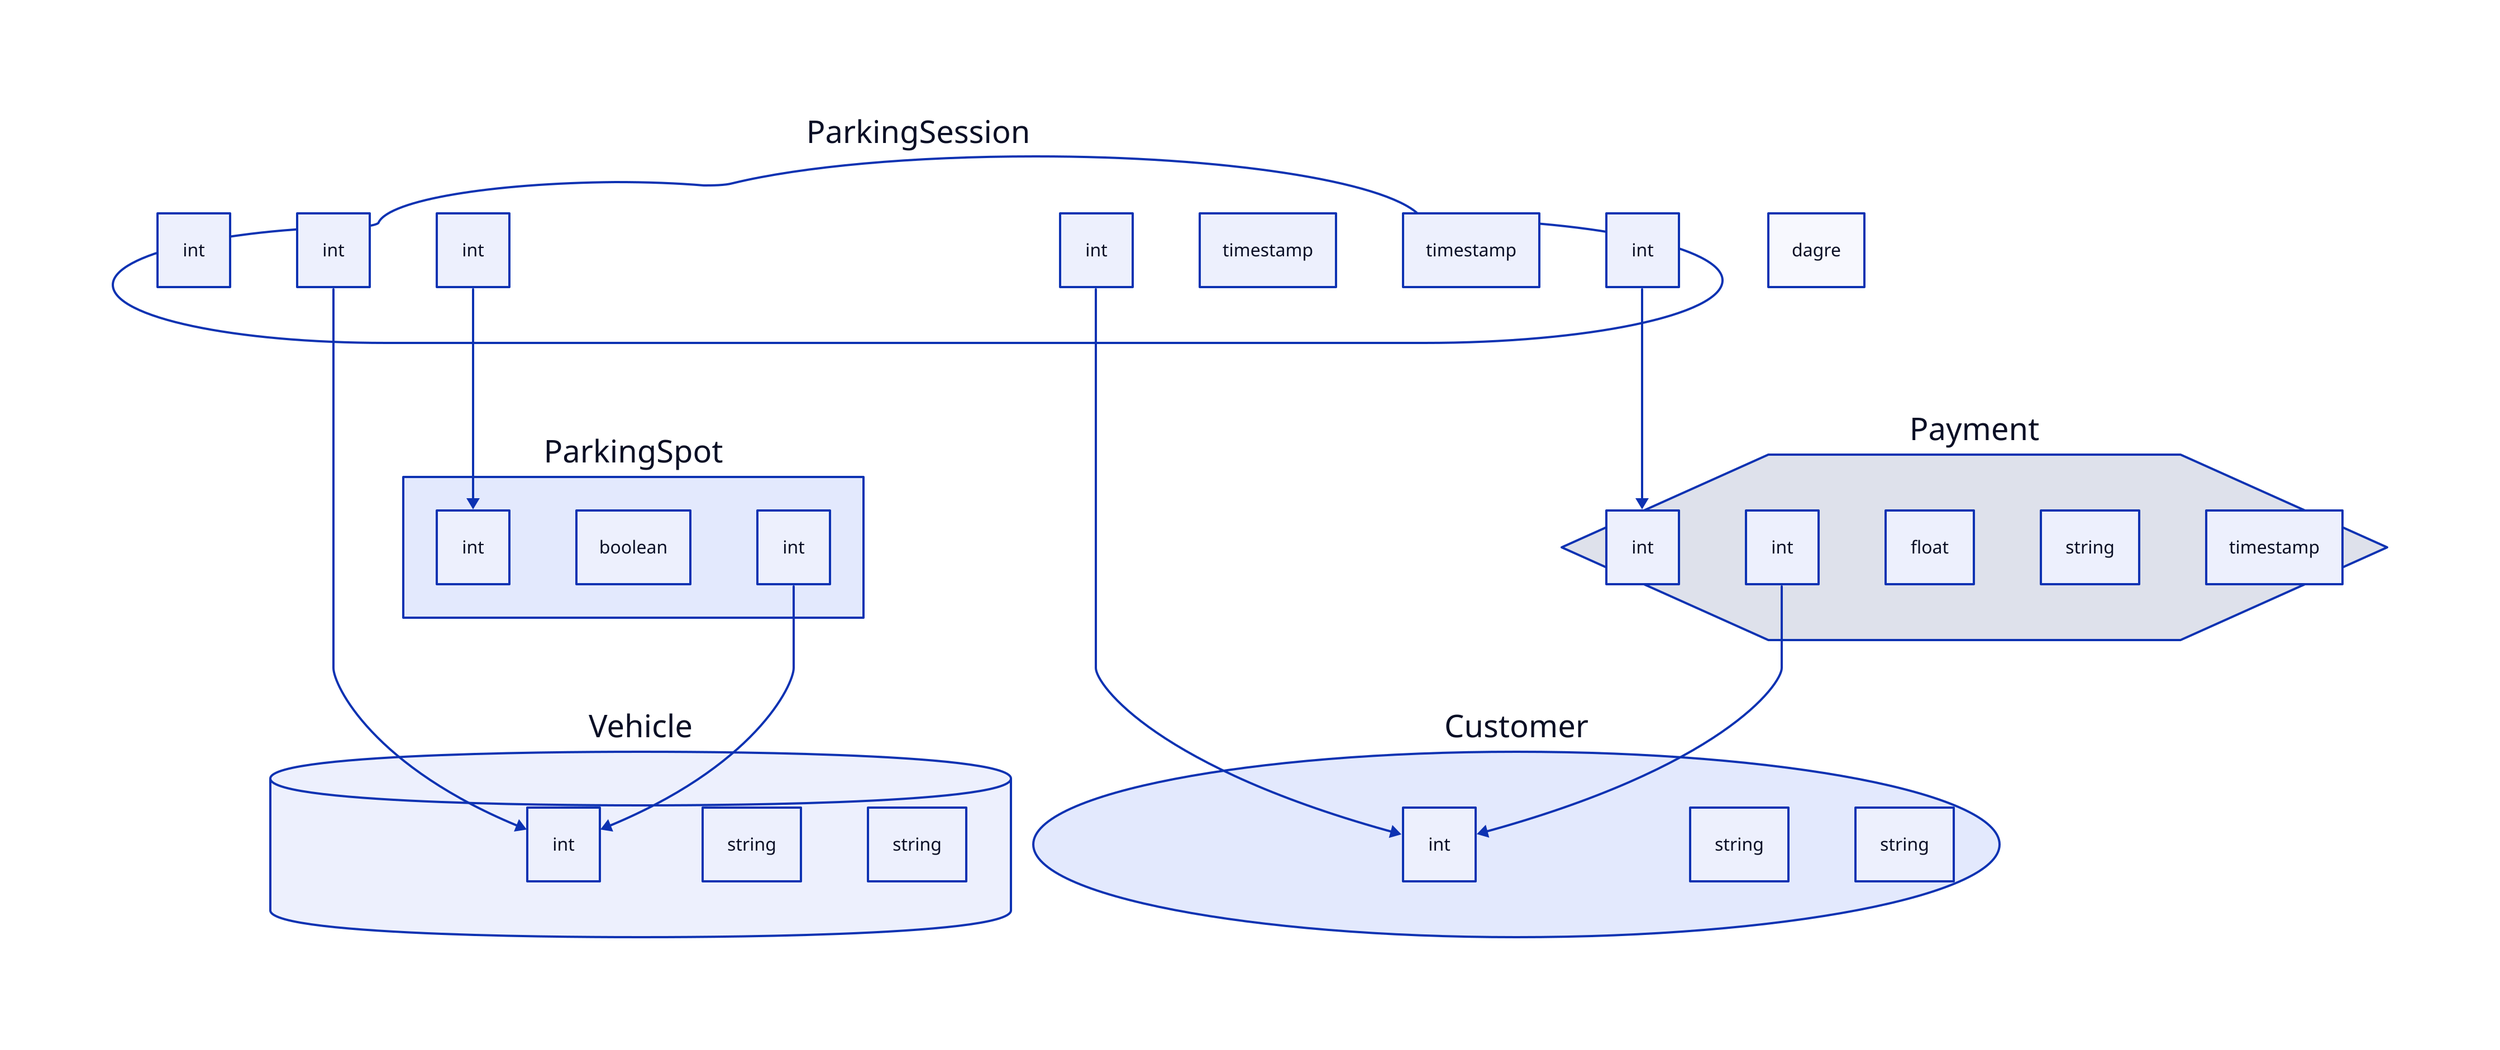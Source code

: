 ParkingSpot: {
  shape: rectangle
  spot_id: int
  is_occupied: boolean
  vehicle_id: int
}

Vehicle: {
  shape: cylinder
  vehicle_id: int
  license_plate: string
  vehicle_type: string
}

Customer: {
  shape: circle
  customer_id: int
  name: string
  phone_number: string
}

Payment: {
  shape: hexagon
  payment_id: int
  customer_id: int
  amount: float
  payment_method: string
  transaction_time: timestamp
}

ParkingSession: {
  shape: cloud
  session_id: int
  customer_id: int
  vehicle_id: int
  spot_id: int
  entry_time: timestamp
  exit_time: timestamp
  payment_id: int
}

ParkingSession.customer_id -> Customer.customer_id
ParkingSession.vehicle_id -> Vehicle.vehicle_id
ParkingSession.spot_id -> ParkingSpot.spot_id
ParkingSession.payment_id -> Payment.payment_id
ParkingSpot.vehicle_id -> Vehicle.vehicle_id
Payment.customer_id -> Customer.customer_id

layout: dagre